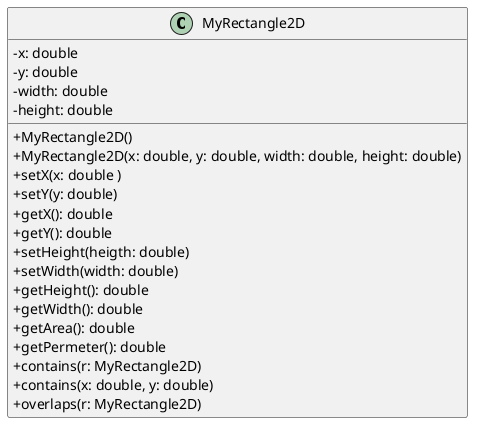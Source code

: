 @startuml
skinparam classAttributeIconSize 0
class MyRectangle2D{
-x: double                                                          
 -y: double                                                          
 -width: double                                                      
 -height: double                                                     
 +MyRectangle2D()                                                    
 +MyRectangle2D(x: double, y: double, width: double, height: double) 
 +setX(x: double )                                                   
 +setY(y: double)                                                    
 +getX(): double                                                     
 +getY(): double                                                     
 +setHeight(heigth: double)                                          
 +setWidth(width: double)                                            
 +getHeight(): double                                                
 +getWidth(): double                                                 
 +getArea(): double                                                  
 +getPermeter(): double                                              
 +contains(r: MyRectangle2D)                                         
 +contains(x: double, y: double)                                     
 +overlaps(r: MyRectangle2D)             
}
@enduml

